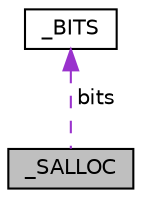 digraph "_SALLOC"
{
  edge [fontname="Helvetica",fontsize="10",labelfontname="Helvetica",labelfontsize="10"];
  node [fontname="Helvetica",fontsize="10",shape=record];
  Node1 [label="_SALLOC",height=0.2,width=0.4,color="black", fillcolor="grey75", style="filled", fontcolor="black"];
  Node2 -> Node1 [dir="back",color="darkorchid3",fontsize="10",style="dashed",label=" bits" ,fontname="Helvetica"];
  Node2 [label="_BITS",height=0.2,width=0.4,color="black", fillcolor="white", style="filled",URL="$struct___s_a_l_l_o_c_1_1___b_i_t_s.html"];
}
